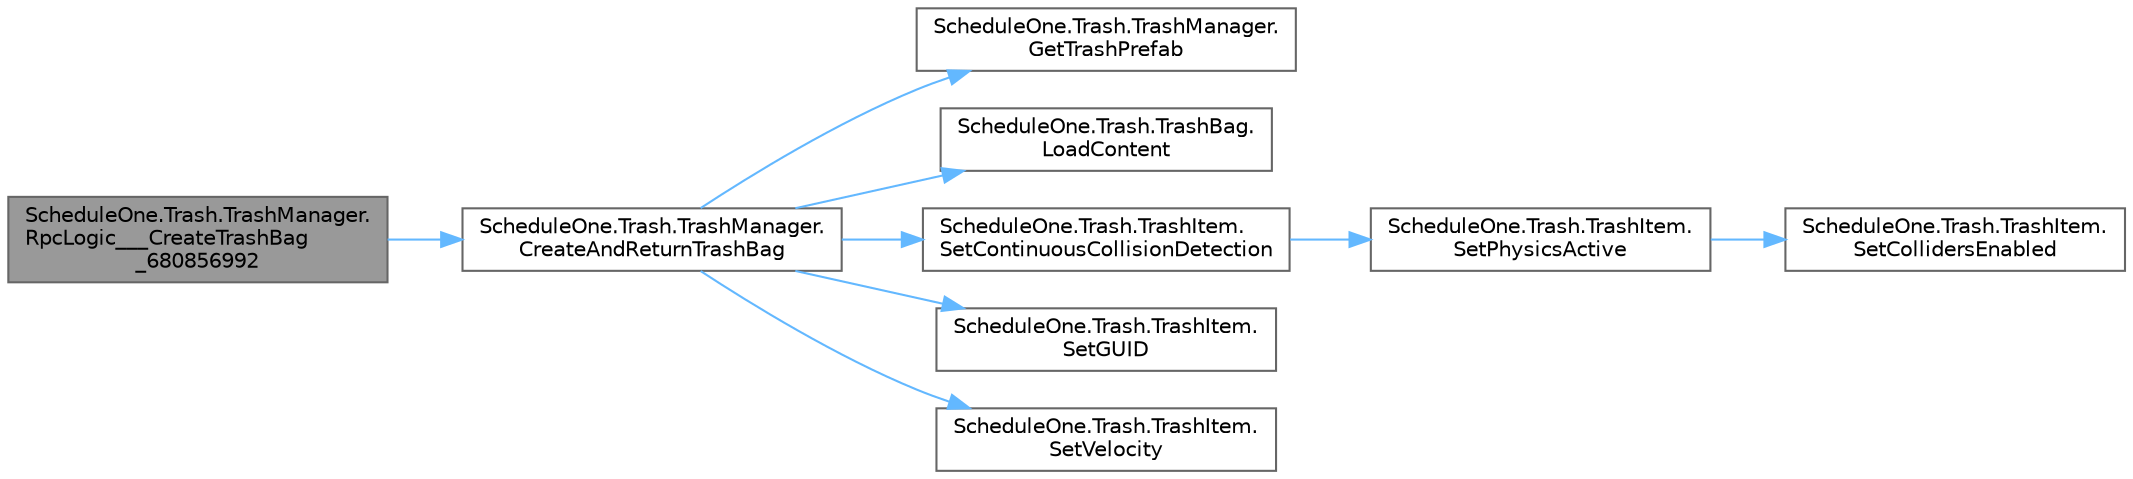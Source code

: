 digraph "ScheduleOne.Trash.TrashManager.RpcLogic___CreateTrashBag_680856992"
{
 // LATEX_PDF_SIZE
  bgcolor="transparent";
  edge [fontname=Helvetica,fontsize=10,labelfontname=Helvetica,labelfontsize=10];
  node [fontname=Helvetica,fontsize=10,shape=box,height=0.2,width=0.4];
  rankdir="LR";
  Node1 [id="Node000001",label="ScheduleOne.Trash.TrashManager.\lRpcLogic___CreateTrashBag\l_680856992",height=0.2,width=0.4,color="gray40", fillcolor="grey60", style="filled", fontcolor="black",tooltip=" "];
  Node1 -> Node2 [id="edge1_Node000001_Node000002",color="steelblue1",style="solid",tooltip=" "];
  Node2 [id="Node000002",label="ScheduleOne.Trash.TrashManager.\lCreateAndReturnTrashBag",height=0.2,width=0.4,color="grey40", fillcolor="white", style="filled",URL="$class_schedule_one_1_1_trash_1_1_trash_manager.html#ae7f2524c2ca68d64b2d2b84f4ce23d67",tooltip=" "];
  Node2 -> Node3 [id="edge2_Node000002_Node000003",color="steelblue1",style="solid",tooltip=" "];
  Node3 [id="Node000003",label="ScheduleOne.Trash.TrashManager.\lGetTrashPrefab",height=0.2,width=0.4,color="grey40", fillcolor="white", style="filled",URL="$class_schedule_one_1_1_trash_1_1_trash_manager.html#a2b3bda7f6eacf8e0b77eda8e7b715516",tooltip=" "];
  Node2 -> Node4 [id="edge3_Node000002_Node000004",color="steelblue1",style="solid",tooltip=" "];
  Node4 [id="Node000004",label="ScheduleOne.Trash.TrashBag.\lLoadContent",height=0.2,width=0.4,color="grey40", fillcolor="white", style="filled",URL="$class_schedule_one_1_1_trash_1_1_trash_bag.html#a503c7a58c1b46b51748a109965002623",tooltip=" "];
  Node2 -> Node5 [id="edge4_Node000002_Node000005",color="steelblue1",style="solid",tooltip=" "];
  Node5 [id="Node000005",label="ScheduleOne.Trash.TrashItem.\lSetContinuousCollisionDetection",height=0.2,width=0.4,color="grey40", fillcolor="white", style="filled",URL="$class_schedule_one_1_1_trash_1_1_trash_item.html#a143707745aa79c7eae3bab0e3e1f1aed",tooltip=" "];
  Node5 -> Node6 [id="edge5_Node000005_Node000006",color="steelblue1",style="solid",tooltip=" "];
  Node6 [id="Node000006",label="ScheduleOne.Trash.TrashItem.\lSetPhysicsActive",height=0.2,width=0.4,color="grey40", fillcolor="white", style="filled",URL="$class_schedule_one_1_1_trash_1_1_trash_item.html#a507ece08872809d53d44434cd8aba621",tooltip=" "];
  Node6 -> Node7 [id="edge6_Node000006_Node000007",color="steelblue1",style="solid",tooltip=" "];
  Node7 [id="Node000007",label="ScheduleOne.Trash.TrashItem.\lSetCollidersEnabled",height=0.2,width=0.4,color="grey40", fillcolor="white", style="filled",URL="$class_schedule_one_1_1_trash_1_1_trash_item.html#a9d012395566c4f75c2be73aff1f179ba",tooltip=" "];
  Node2 -> Node8 [id="edge7_Node000002_Node000008",color="steelblue1",style="solid",tooltip=" "];
  Node8 [id="Node000008",label="ScheduleOne.Trash.TrashItem.\lSetGUID",height=0.2,width=0.4,color="grey40", fillcolor="white", style="filled",URL="$class_schedule_one_1_1_trash_1_1_trash_item.html#ad9d7a5c3c6c1c493b1c51a8feeb375e9",tooltip=" "];
  Node2 -> Node9 [id="edge8_Node000002_Node000009",color="steelblue1",style="solid",tooltip=" "];
  Node9 [id="Node000009",label="ScheduleOne.Trash.TrashItem.\lSetVelocity",height=0.2,width=0.4,color="grey40", fillcolor="white", style="filled",URL="$class_schedule_one_1_1_trash_1_1_trash_item.html#a9868e1c39ceeabe206d009c27cb37b69",tooltip=" "];
}
